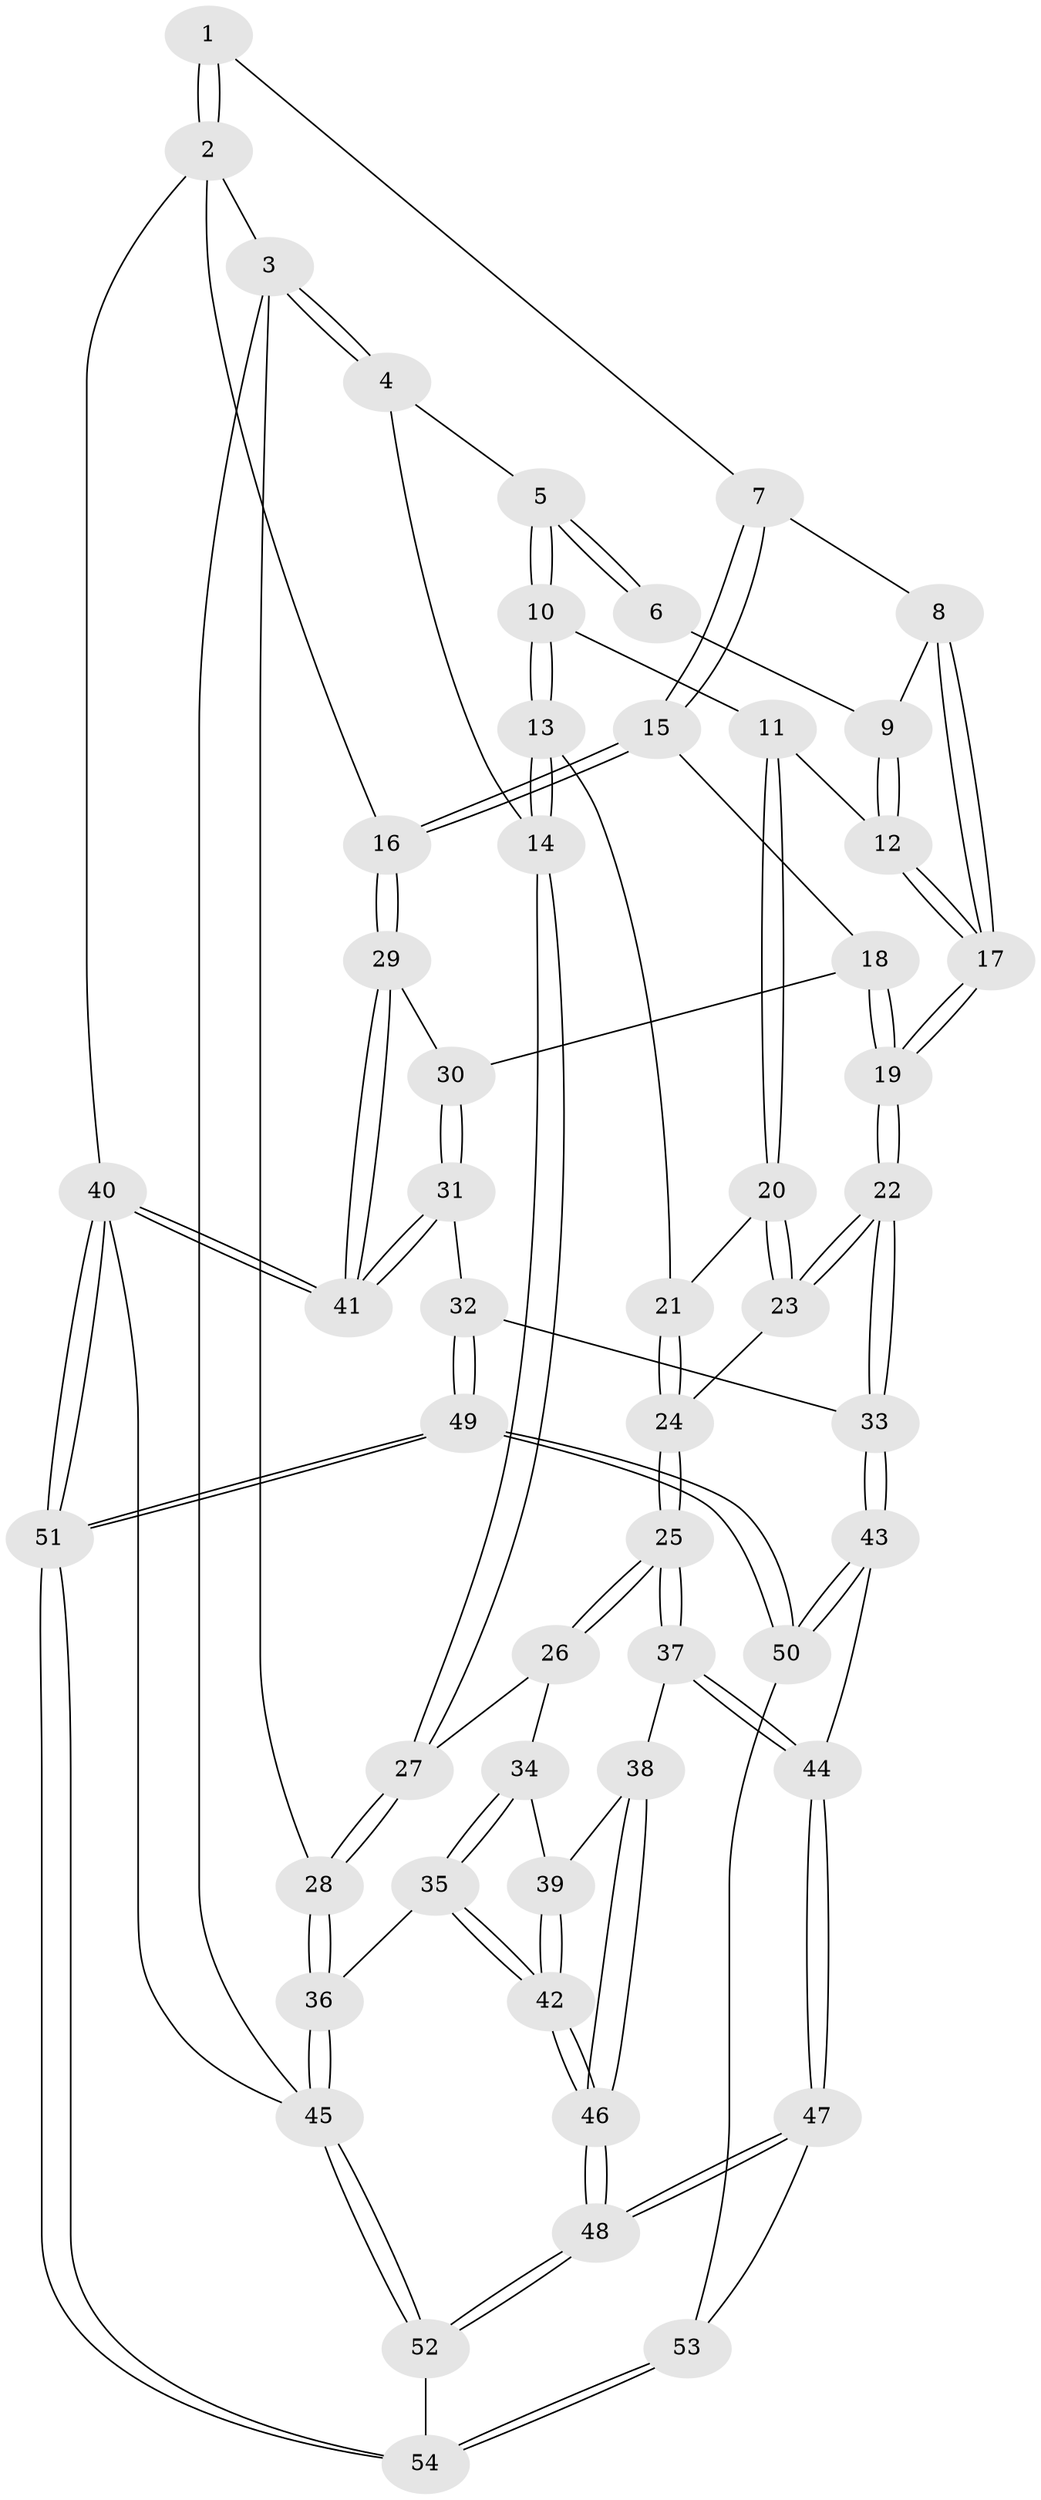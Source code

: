 // Generated by graph-tools (version 1.1) at 2025/27/03/09/25 03:27:09]
// undirected, 54 vertices, 132 edges
graph export_dot {
graph [start="1"]
  node [color=gray90,style=filled];
  1 [pos="+0.8555252398212644+0"];
  2 [pos="+1+0"];
  3 [pos="+0+0"];
  4 [pos="+0.29913992716787297+0"];
  5 [pos="+0.4072602060534772+0"];
  6 [pos="+0.7152582654584071+0"];
  7 [pos="+0.8700551620756485+0.1425303869279603"];
  8 [pos="+0.73902783348883+0.12189045680355193"];
  9 [pos="+0.7137402620972673+0"];
  10 [pos="+0.47112761076583126+0.10523354651799856"];
  11 [pos="+0.5193391108869267+0.16870638196588889"];
  12 [pos="+0.5335710372131648+0.17147507271766493"];
  13 [pos="+0.24306047295323768+0.26315195705584155"];
  14 [pos="+0.2350827805719863+0.2625906446552385"];
  15 [pos="+1+0.24621019176994408"];
  16 [pos="+1+0.21103648385069154"];
  17 [pos="+0.6820641998608248+0.2424543356596447"];
  18 [pos="+0.9510777377875197+0.3016029775094948"];
  19 [pos="+0.7312135588686121+0.40428425347861874"];
  20 [pos="+0.47748133773147383+0.24021884026964854"];
  21 [pos="+0.3643820865513022+0.3053646208432682"];
  22 [pos="+0.6993168864566229+0.4746827399974248"];
  23 [pos="+0.5760775095709797+0.4394010666930725"];
  24 [pos="+0.45179098029707543+0.43553920029342613"];
  25 [pos="+0.35899402632070654+0.5200184540339599"];
  26 [pos="+0.25279684738764624+0.4688244606834618"];
  27 [pos="+0.16758327631445286+0.30139953972938954"];
  28 [pos="+0+0.3010378847506158"];
  29 [pos="+1+0.3082774947601362"];
  30 [pos="+0.9581206798794343+0.5066766981939516"];
  31 [pos="+0.9173817588865087+0.5550535430121674"];
  32 [pos="+0.8268332217505397+0.5853713908029379"];
  33 [pos="+0.7020036385378599+0.48956831808287404"];
  34 [pos="+0.22831304365738725+0.5054382917379153"];
  35 [pos="+0+0.6192061829989308"];
  36 [pos="+0+0.5439297136536548"];
  37 [pos="+0.3674614771909283+0.6273754103446023"];
  38 [pos="+0.3119054572660944+0.6442587105014302"];
  39 [pos="+0.22377624793767956+0.5606836958058907"];
  40 [pos="+1+1"];
  41 [pos="+1+0.5780839138419004"];
  42 [pos="+0.12317024854706969+0.7115797372981942"];
  43 [pos="+0.5553980133332288+0.7187330143638619"];
  44 [pos="+0.451011500181995+0.6990311865461598"];
  45 [pos="+0+1"];
  46 [pos="+0.14432727563881928+0.7334959142738632"];
  47 [pos="+0.21429191924418237+0.9308345955694789"];
  48 [pos="+0.20065313427319845+0.9403505550363341"];
  49 [pos="+1+0.9930443471362425"];
  50 [pos="+0.5637503960731393+0.7441839401979045"];
  51 [pos="+1+1"];
  52 [pos="+0.1487103039803156+1"];
  53 [pos="+0.53878817997376+0.8422449632694161"];
  54 [pos="+0.5474237478906561+1"];
  1 -- 2;
  1 -- 2;
  1 -- 7;
  2 -- 3;
  2 -- 16;
  2 -- 40;
  3 -- 4;
  3 -- 4;
  3 -- 28;
  3 -- 45;
  4 -- 5;
  4 -- 14;
  5 -- 6;
  5 -- 6;
  5 -- 10;
  5 -- 10;
  6 -- 9;
  7 -- 8;
  7 -- 15;
  7 -- 15;
  8 -- 9;
  8 -- 17;
  8 -- 17;
  9 -- 12;
  9 -- 12;
  10 -- 11;
  10 -- 13;
  10 -- 13;
  11 -- 12;
  11 -- 20;
  11 -- 20;
  12 -- 17;
  12 -- 17;
  13 -- 14;
  13 -- 14;
  13 -- 21;
  14 -- 27;
  14 -- 27;
  15 -- 16;
  15 -- 16;
  15 -- 18;
  16 -- 29;
  16 -- 29;
  17 -- 19;
  17 -- 19;
  18 -- 19;
  18 -- 19;
  18 -- 30;
  19 -- 22;
  19 -- 22;
  20 -- 21;
  20 -- 23;
  20 -- 23;
  21 -- 24;
  21 -- 24;
  22 -- 23;
  22 -- 23;
  22 -- 33;
  22 -- 33;
  23 -- 24;
  24 -- 25;
  24 -- 25;
  25 -- 26;
  25 -- 26;
  25 -- 37;
  25 -- 37;
  26 -- 27;
  26 -- 34;
  27 -- 28;
  27 -- 28;
  28 -- 36;
  28 -- 36;
  29 -- 30;
  29 -- 41;
  29 -- 41;
  30 -- 31;
  30 -- 31;
  31 -- 32;
  31 -- 41;
  31 -- 41;
  32 -- 33;
  32 -- 49;
  32 -- 49;
  33 -- 43;
  33 -- 43;
  34 -- 35;
  34 -- 35;
  34 -- 39;
  35 -- 36;
  35 -- 42;
  35 -- 42;
  36 -- 45;
  36 -- 45;
  37 -- 38;
  37 -- 44;
  37 -- 44;
  38 -- 39;
  38 -- 46;
  38 -- 46;
  39 -- 42;
  39 -- 42;
  40 -- 41;
  40 -- 41;
  40 -- 51;
  40 -- 51;
  40 -- 45;
  42 -- 46;
  42 -- 46;
  43 -- 44;
  43 -- 50;
  43 -- 50;
  44 -- 47;
  44 -- 47;
  45 -- 52;
  45 -- 52;
  46 -- 48;
  46 -- 48;
  47 -- 48;
  47 -- 48;
  47 -- 53;
  48 -- 52;
  48 -- 52;
  49 -- 50;
  49 -- 50;
  49 -- 51;
  49 -- 51;
  50 -- 53;
  51 -- 54;
  51 -- 54;
  52 -- 54;
  53 -- 54;
  53 -- 54;
}
